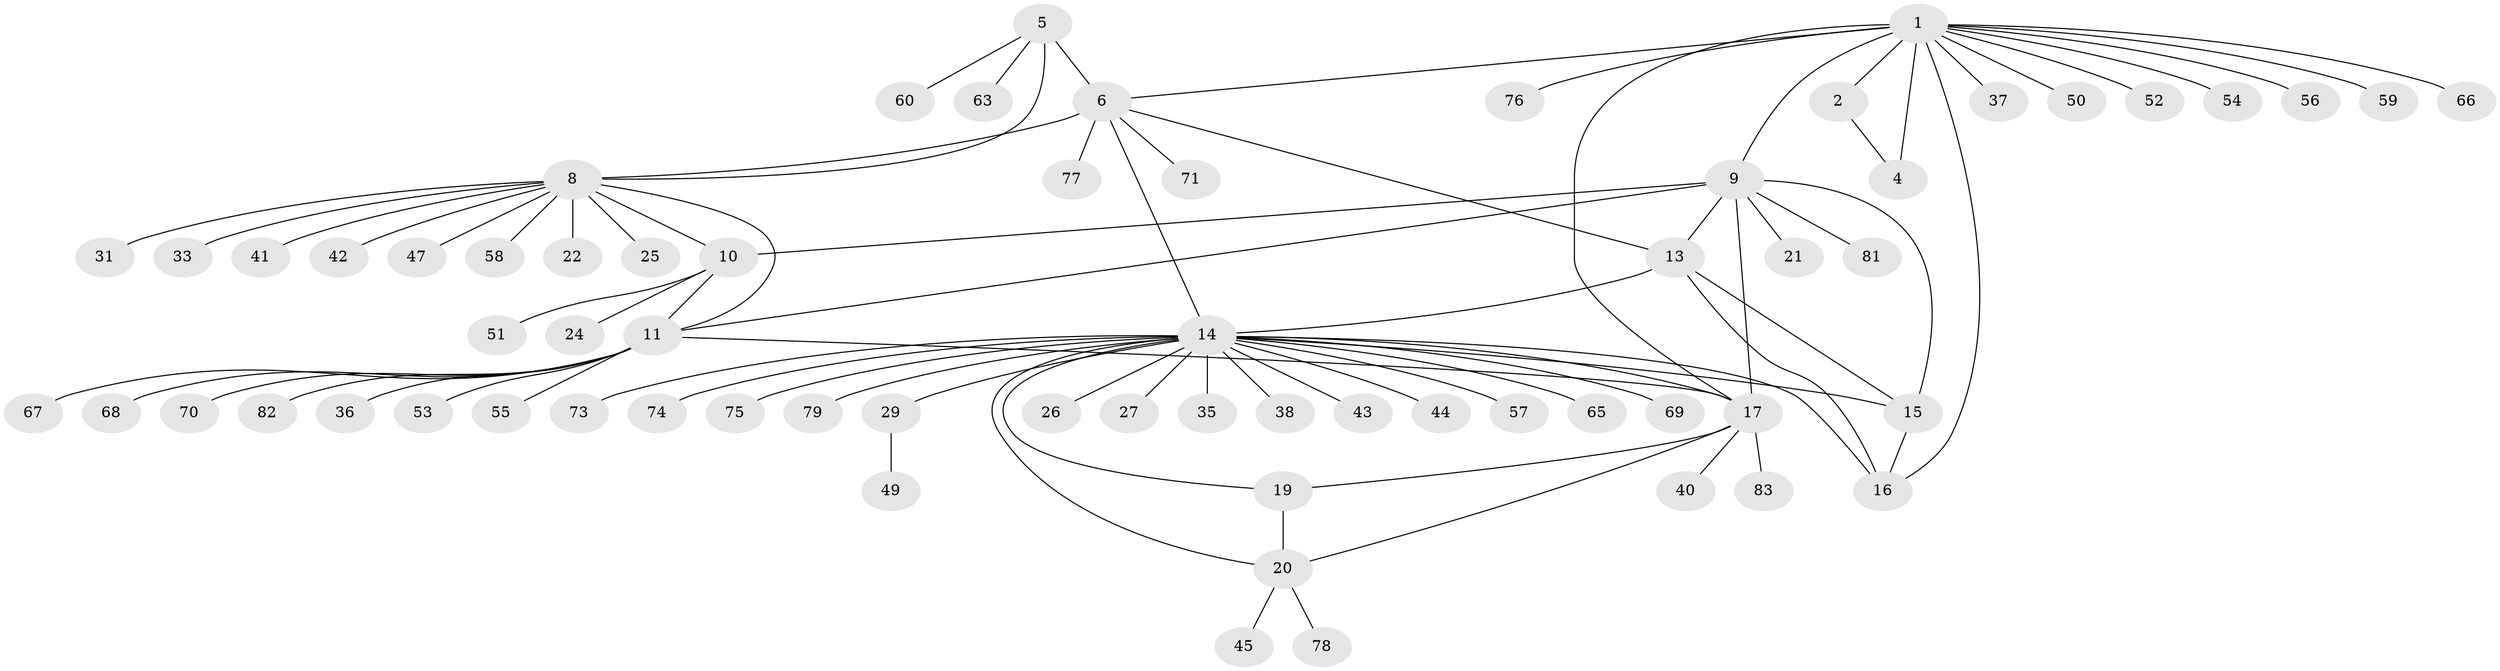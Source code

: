 // Generated by graph-tools (version 1.1) at 2025/52/02/27/25 19:52:13]
// undirected, 66 vertices, 83 edges
graph export_dot {
graph [start="1"]
  node [color=gray90,style=filled];
  1 [super="+3"];
  2;
  4 [super="+80"];
  5 [super="+64"];
  6 [super="+7"];
  8 [super="+30"];
  9 [super="+28"];
  10 [super="+12"];
  11 [super="+48"];
  13 [super="+23"];
  14 [super="+18"];
  15 [super="+72"];
  16 [super="+46"];
  17 [super="+32"];
  19;
  20 [super="+39"];
  21 [super="+34"];
  22;
  24;
  25 [super="+62"];
  26;
  27;
  29;
  31;
  33;
  35;
  36;
  37;
  38;
  40;
  41;
  42;
  43;
  44;
  45;
  47;
  49;
  50;
  51;
  52;
  53;
  54;
  55;
  56 [super="+61"];
  57;
  58;
  59;
  60;
  63;
  65;
  66;
  67;
  68;
  69;
  70;
  71;
  73;
  74;
  75;
  76;
  77;
  78;
  79;
  81;
  82;
  83;
  1 -- 2 [weight=2];
  1 -- 4 [weight=2];
  1 -- 16;
  1 -- 50;
  1 -- 52;
  1 -- 54;
  1 -- 56;
  1 -- 59;
  1 -- 76;
  1 -- 66;
  1 -- 37;
  1 -- 6;
  1 -- 9;
  1 -- 17;
  2 -- 4;
  5 -- 6 [weight=2];
  5 -- 8;
  5 -- 60;
  5 -- 63;
  6 -- 8 [weight=2];
  6 -- 71;
  6 -- 77;
  6 -- 14;
  6 -- 13;
  8 -- 22;
  8 -- 25;
  8 -- 31;
  8 -- 33;
  8 -- 41;
  8 -- 42;
  8 -- 47;
  8 -- 58;
  8 -- 11;
  8 -- 10;
  9 -- 10 [weight=2];
  9 -- 11;
  9 -- 15;
  9 -- 21;
  9 -- 81;
  9 -- 13;
  9 -- 17;
  10 -- 11 [weight=2];
  10 -- 51;
  10 -- 24;
  11 -- 17;
  11 -- 36;
  11 -- 53;
  11 -- 55;
  11 -- 67;
  11 -- 68;
  11 -- 70;
  11 -- 82;
  13 -- 14;
  13 -- 15;
  13 -- 16;
  14 -- 15;
  14 -- 16;
  14 -- 26;
  14 -- 27;
  14 -- 29;
  14 -- 38;
  14 -- 57;
  14 -- 65;
  14 -- 69;
  14 -- 73;
  14 -- 74;
  14 -- 75;
  14 -- 79;
  14 -- 35;
  14 -- 43;
  14 -- 44;
  14 -- 17;
  14 -- 19;
  14 -- 20;
  15 -- 16;
  17 -- 19;
  17 -- 20;
  17 -- 40;
  17 -- 83;
  19 -- 20;
  20 -- 45;
  20 -- 78;
  29 -- 49;
}
